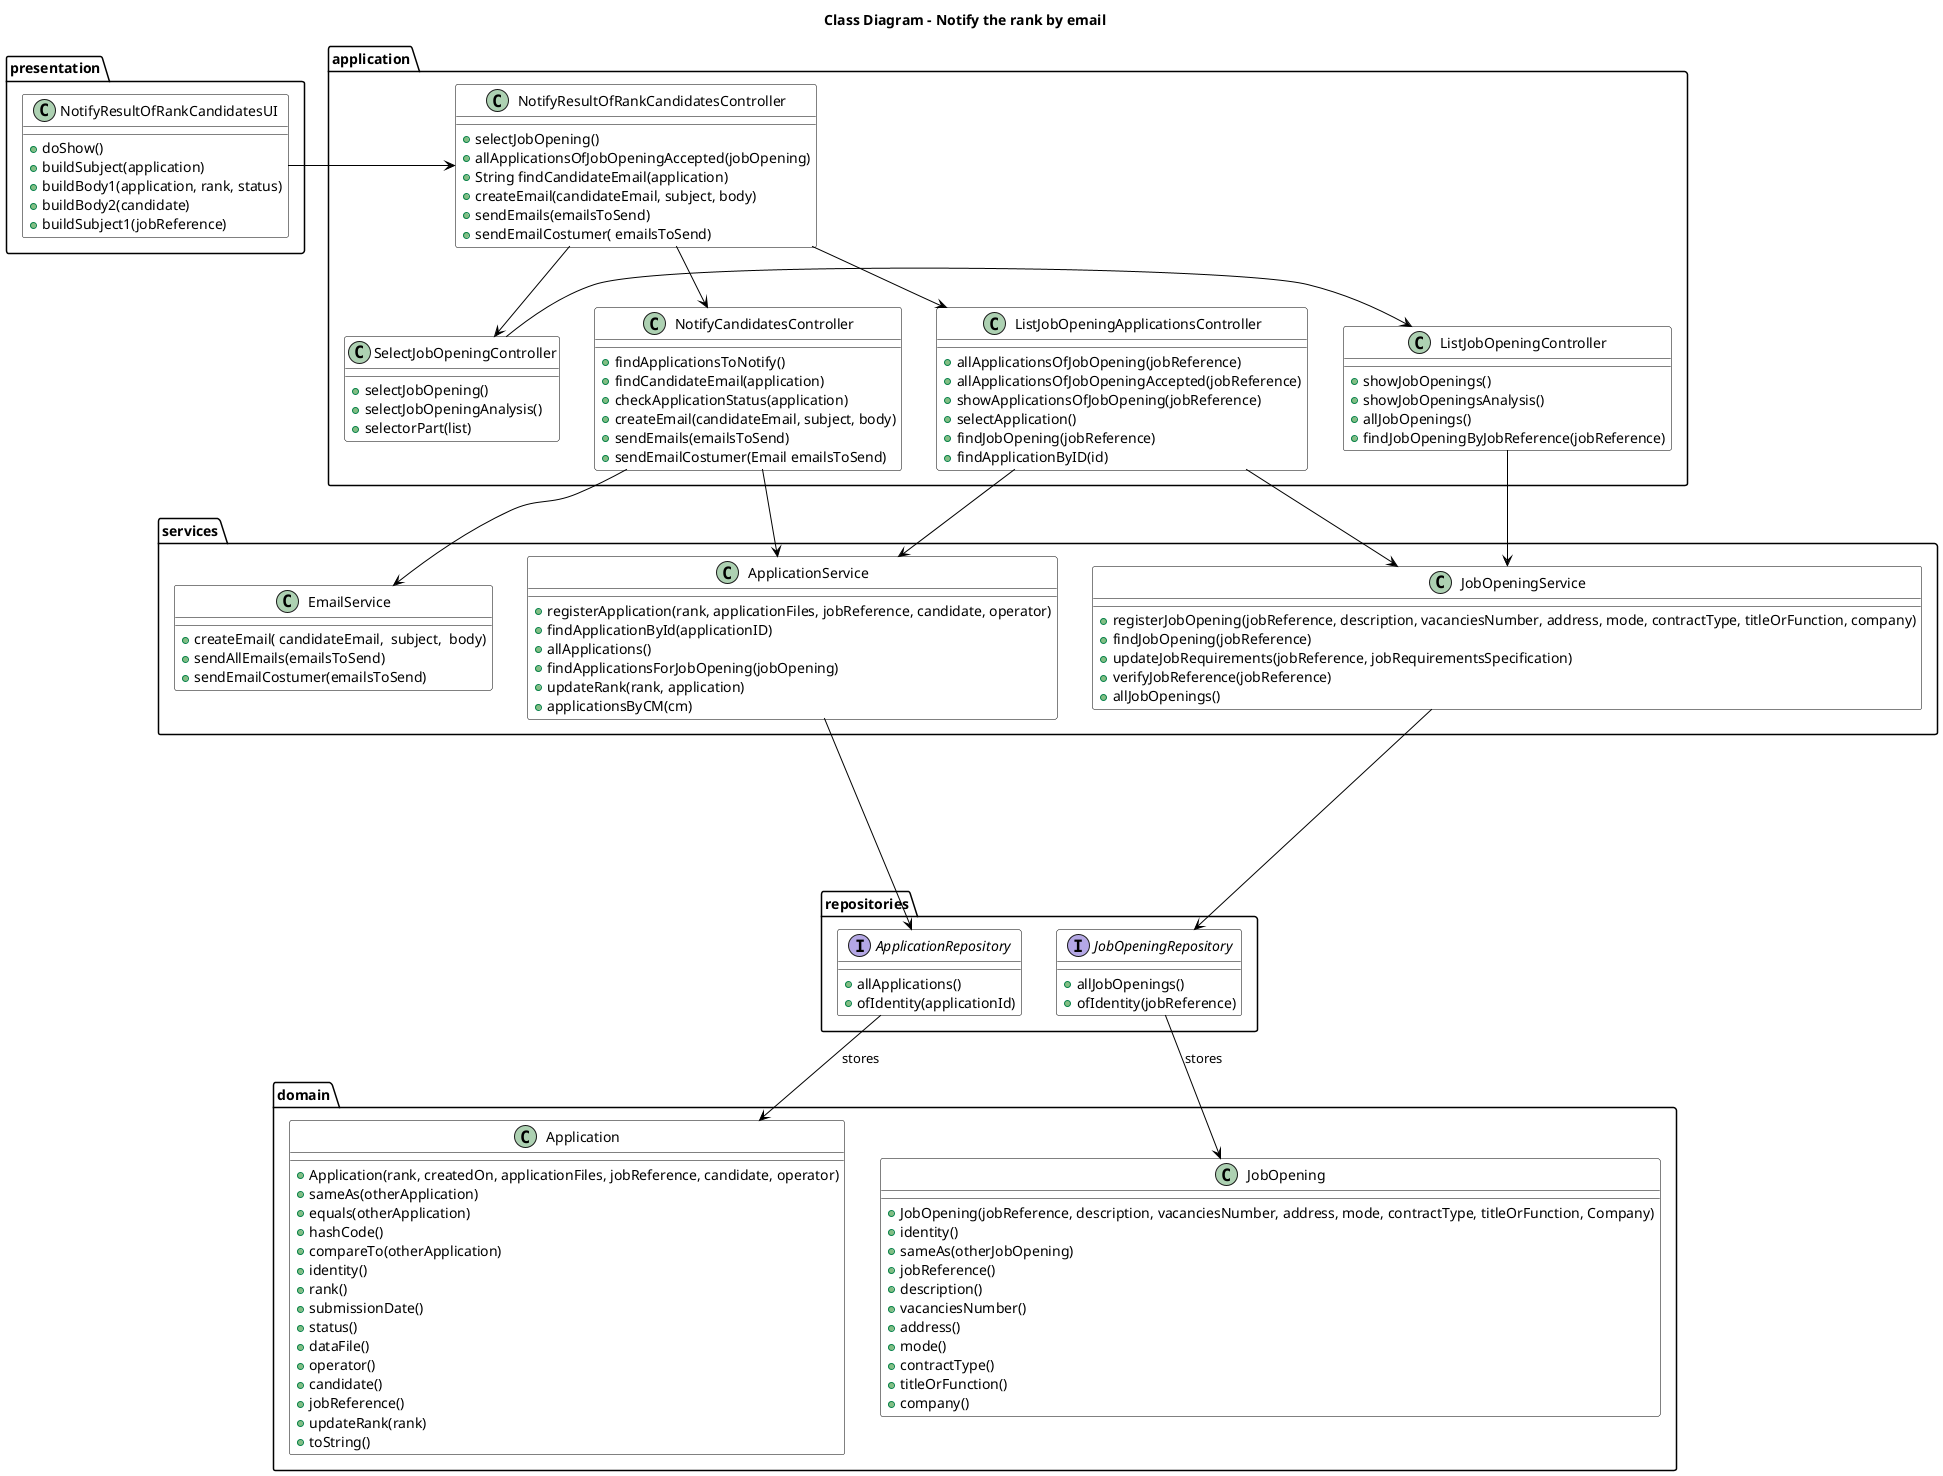 @startuml
skinparam class {
    BackgroundColor White
    ArrowColor Black
    BorderColor Black
    FontColor Black
    FontSize 14
}

Title "Class Diagram - Notify the rank by email"

package "presentation" {
    class NotifyResultOfRankCandidatesUI {
        + doShow()
        + buildSubject(application)
        + buildBody1(application, rank, status)
        + buildBody2(candidate)
        + buildSubject1(jobReference)
    }
}


package "application" {

    class NotifyResultOfRankCandidatesController{
        + selectJobOpening()
        + allApplicationsOfJobOpeningAccepted(jobOpening)
        + String findCandidateEmail(application)
        + createEmail(candidateEmail, subject, body)
        + sendEmails(emailsToSend)
        + sendEmailCostumer( emailsToSend)
    }

    class NotifyCandidatesController{
        + findApplicationsToNotify()
        + findCandidateEmail(application)
        + checkApplicationStatus(application)
        + createEmail(candidateEmail, subject, body)
        + sendEmails(emailsToSend)
        + sendEmailCostumer(Email emailsToSend)
    }

    class SelectJobOpeningController {
        + selectJobOpening()
        + selectJobOpeningAnalysis()
        + selectorPart(list)
    }

    class ListJobOpeningApplicationsController {
        + allApplicationsOfJobOpening(jobReference)
        + allApplicationsOfJobOpeningAccepted(jobReference)
        + showApplicationsOfJobOpening(jobReference)
        + selectApplication()
        + findJobOpening(jobReference)
        + findApplicationByID(id)
    }

    class ListJobOpeningController {
         + showJobOpenings()
         + showJobOpeningsAnalysis()
         + allJobOpenings()
         + findJobOpeningByJobReference(jobReference)
         }

}

    package "services" {
            class ApplicationService {
                + registerApplication(rank, applicationFiles, jobReference, candidate, operator)
                + findApplicationById(applicationID)
                + allApplications()
                + findApplicationsForJobOpening(jobOpening)
                + updateRank(rank, application)
                + applicationsByCM(cm)
            }

            class JobOpeningService {
                + registerJobOpening(jobReference, description, vacanciesNumber, address, mode, contractType, titleOrFunction, company)
                + findJobOpening(jobReference)
                + updateJobRequirements(jobReference, jobRequirementsSpecification)
                + verifyJobReference(jobReference)
                + allJobOpenings()
            }
            class EmailService {
                 + createEmail( candidateEmail,  subject,  body)
                 + sendAllEmails(emailsToSend)
                 + sendEmailCostumer(emailsToSend)
            }
    }

package "repositories" {
            interface ApplicationRepository {
                + allApplications()
                + ofIdentity(applicationId)
            }

            interface JobOpeningRepository {
                + allJobOpenings()
                + ofIdentity(jobReference)
            }
        }


package "domain" {
    class Application {
        + Application(rank, createdOn, applicationFiles, jobReference, candidate, operator)
        + sameAs(otherApplication)
        + equals(otherApplication)
        + hashCode()
        + compareTo(otherApplication)
        + identity()
        + rank()
        + submissionDate()
        + status()
        + dataFile()
        + operator()
        + candidate()
        + jobReference()
        + updateRank(rank)
        + toString()
    }

    class JobOpening {
        + JobOpening(jobReference, description, vacanciesNumber, address, mode, contractType, titleOrFunction, Company)
        + identity()
        + sameAs(otherJobOpening)
        + jobReference()
        + description()
        + vacanciesNumber()
        + address()
        + mode()
        + contractType()
        + titleOrFunction()
        + company()
    }

 }
NotifyResultOfRankCandidatesUI -> NotifyResultOfRankCandidatesController

NotifyResultOfRankCandidatesController --> ListJobOpeningApplicationsController
NotifyResultOfRankCandidatesController --> NotifyCandidatesController
NotifyResultOfRankCandidatesController --> SelectJobOpeningController
SelectJobOpeningController -> ListJobOpeningController


JobOpeningService ----> JobOpeningRepository
ApplicationService ----> ApplicationRepository

ApplicationRepository --> Application : stores
JobOpeningRepository --> JobOpening : stores

ListJobOpeningApplicationsController --> JobOpeningService
ListJobOpeningApplicationsController --> ApplicationService

ListJobOpeningController -> JobOpeningService

NotifyCandidatesController -> EmailService
NotifyCandidatesController -> ApplicationService

@enduml



